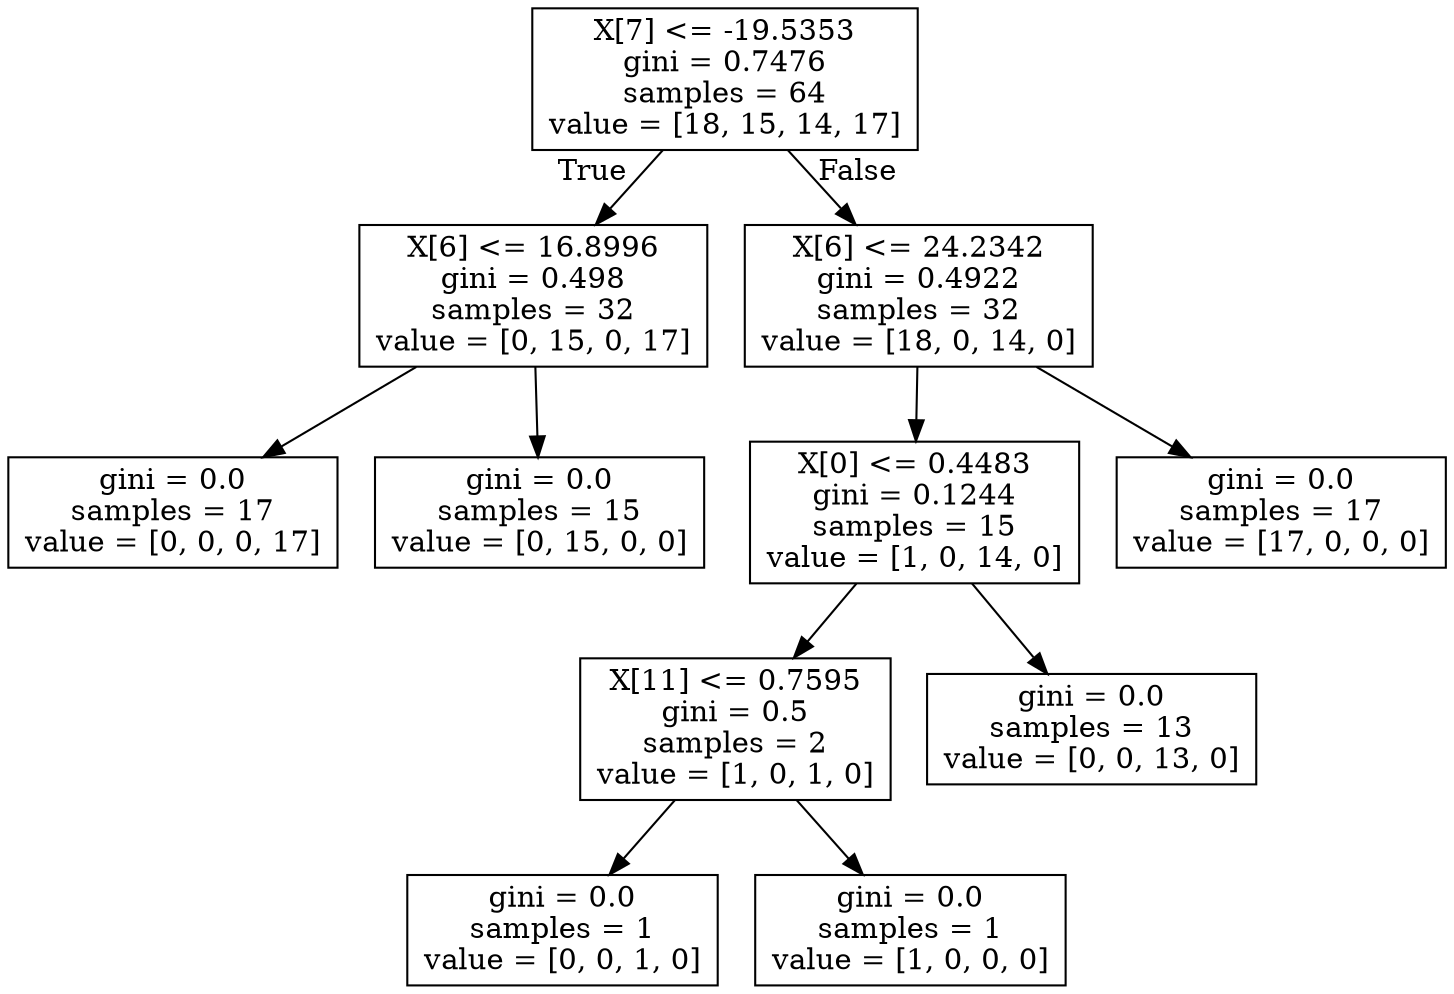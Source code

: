 digraph Tree {
node [shape=box] ;
0 [label="X[7] <= -19.5353\ngini = 0.7476\nsamples = 64\nvalue = [18, 15, 14, 17]"] ;
1 [label="X[6] <= 16.8996\ngini = 0.498\nsamples = 32\nvalue = [0, 15, 0, 17]"] ;
0 -> 1 [labeldistance=2.5, labelangle=45, headlabel="True"] ;
2 [label="gini = 0.0\nsamples = 17\nvalue = [0, 0, 0, 17]"] ;
1 -> 2 ;
3 [label="gini = 0.0\nsamples = 15\nvalue = [0, 15, 0, 0]"] ;
1 -> 3 ;
4 [label="X[6] <= 24.2342\ngini = 0.4922\nsamples = 32\nvalue = [18, 0, 14, 0]"] ;
0 -> 4 [labeldistance=2.5, labelangle=-45, headlabel="False"] ;
5 [label="X[0] <= 0.4483\ngini = 0.1244\nsamples = 15\nvalue = [1, 0, 14, 0]"] ;
4 -> 5 ;
6 [label="X[11] <= 0.7595\ngini = 0.5\nsamples = 2\nvalue = [1, 0, 1, 0]"] ;
5 -> 6 ;
7 [label="gini = 0.0\nsamples = 1\nvalue = [0, 0, 1, 0]"] ;
6 -> 7 ;
8 [label="gini = 0.0\nsamples = 1\nvalue = [1, 0, 0, 0]"] ;
6 -> 8 ;
9 [label="gini = 0.0\nsamples = 13\nvalue = [0, 0, 13, 0]"] ;
5 -> 9 ;
10 [label="gini = 0.0\nsamples = 17\nvalue = [17, 0, 0, 0]"] ;
4 -> 10 ;
}